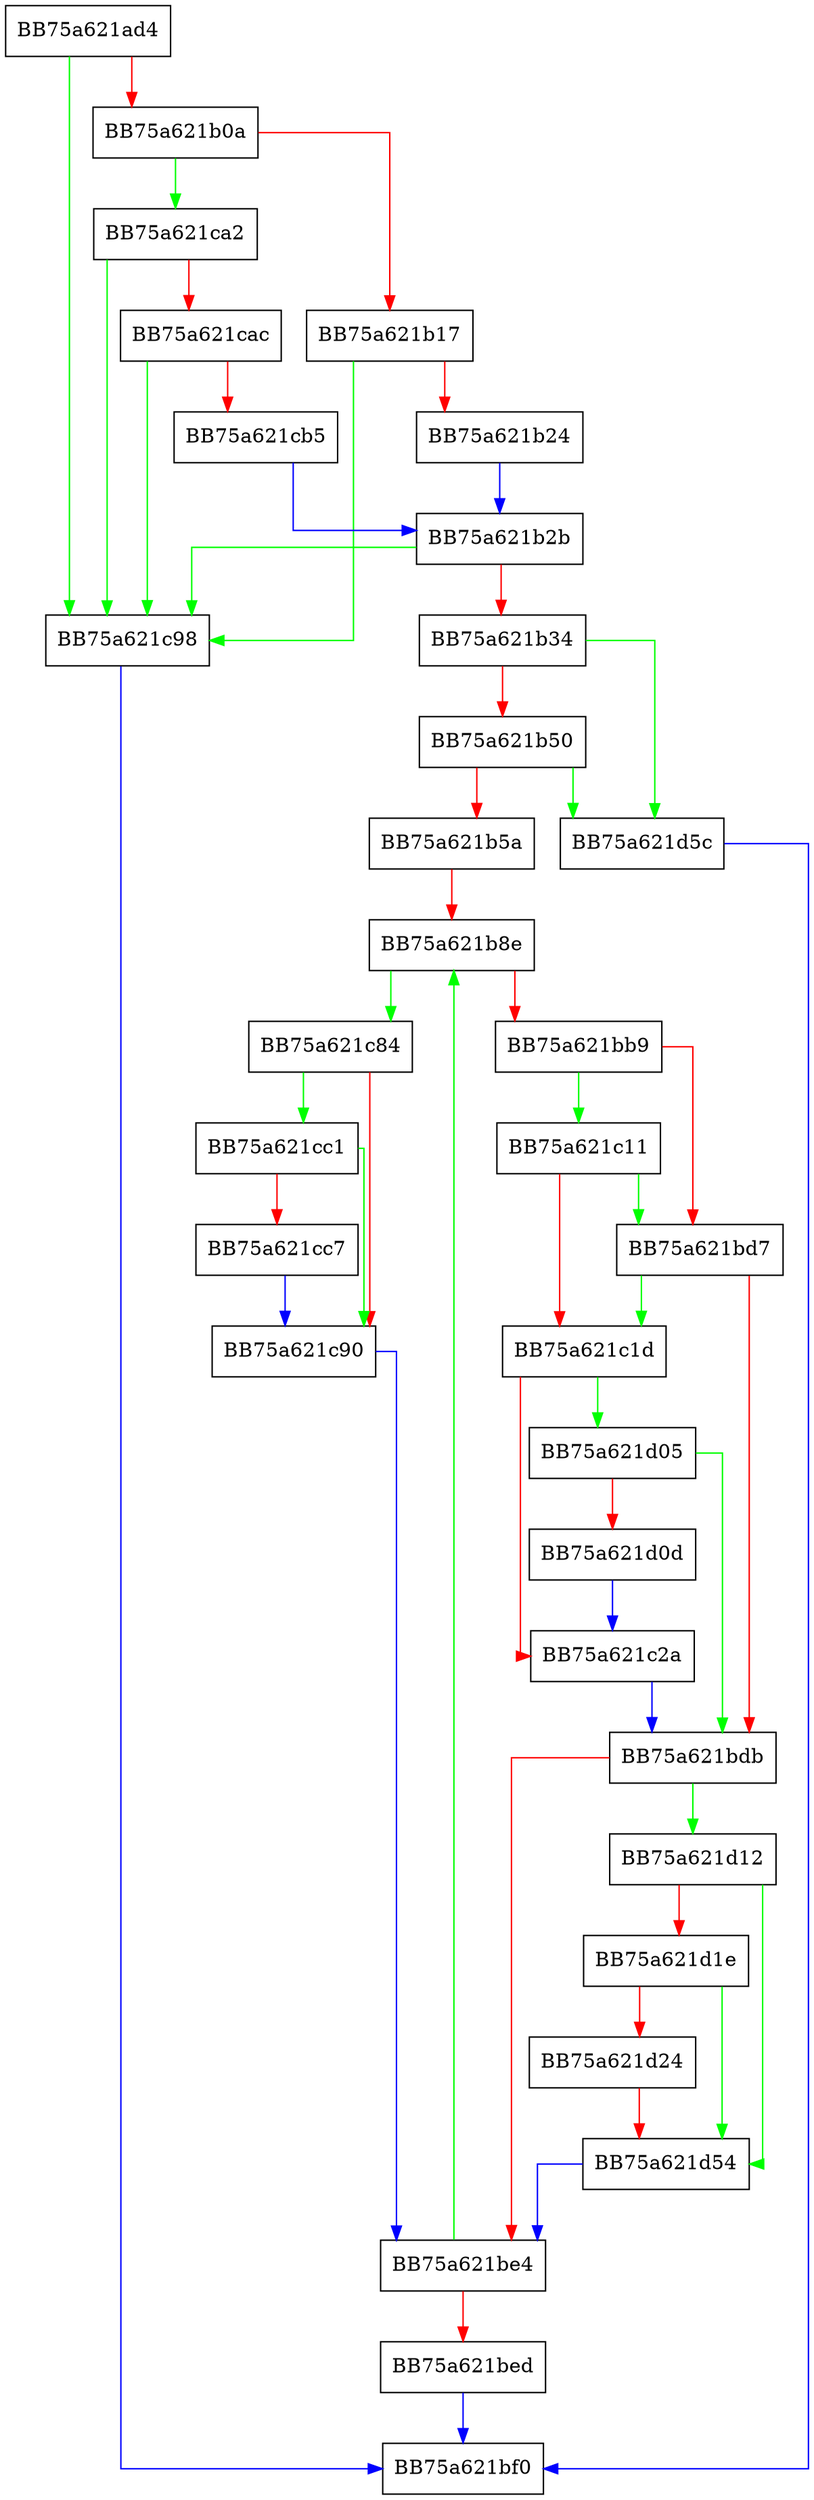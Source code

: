 digraph RemoveFileForAllClassifications {
  node [shape="box"];
  graph [splines=ortho];
  BB75a621ad4 -> BB75a621c98 [color="green"];
  BB75a621ad4 -> BB75a621b0a [color="red"];
  BB75a621b0a -> BB75a621ca2 [color="green"];
  BB75a621b0a -> BB75a621b17 [color="red"];
  BB75a621b17 -> BB75a621c98 [color="green"];
  BB75a621b17 -> BB75a621b24 [color="red"];
  BB75a621b24 -> BB75a621b2b [color="blue"];
  BB75a621b2b -> BB75a621c98 [color="green"];
  BB75a621b2b -> BB75a621b34 [color="red"];
  BB75a621b34 -> BB75a621d5c [color="green"];
  BB75a621b34 -> BB75a621b50 [color="red"];
  BB75a621b50 -> BB75a621d5c [color="green"];
  BB75a621b50 -> BB75a621b5a [color="red"];
  BB75a621b5a -> BB75a621b8e [color="red"];
  BB75a621b8e -> BB75a621c84 [color="green"];
  BB75a621b8e -> BB75a621bb9 [color="red"];
  BB75a621bb9 -> BB75a621c11 [color="green"];
  BB75a621bb9 -> BB75a621bd7 [color="red"];
  BB75a621bd7 -> BB75a621c1d [color="green"];
  BB75a621bd7 -> BB75a621bdb [color="red"];
  BB75a621bdb -> BB75a621d12 [color="green"];
  BB75a621bdb -> BB75a621be4 [color="red"];
  BB75a621be4 -> BB75a621b8e [color="green"];
  BB75a621be4 -> BB75a621bed [color="red"];
  BB75a621bed -> BB75a621bf0 [color="blue"];
  BB75a621c11 -> BB75a621bd7 [color="green"];
  BB75a621c11 -> BB75a621c1d [color="red"];
  BB75a621c1d -> BB75a621d05 [color="green"];
  BB75a621c1d -> BB75a621c2a [color="red"];
  BB75a621c2a -> BB75a621bdb [color="blue"];
  BB75a621c84 -> BB75a621cc1 [color="green"];
  BB75a621c84 -> BB75a621c90 [color="red"];
  BB75a621c90 -> BB75a621be4 [color="blue"];
  BB75a621c98 -> BB75a621bf0 [color="blue"];
  BB75a621ca2 -> BB75a621c98 [color="green"];
  BB75a621ca2 -> BB75a621cac [color="red"];
  BB75a621cac -> BB75a621c98 [color="green"];
  BB75a621cac -> BB75a621cb5 [color="red"];
  BB75a621cb5 -> BB75a621b2b [color="blue"];
  BB75a621cc1 -> BB75a621c90 [color="green"];
  BB75a621cc1 -> BB75a621cc7 [color="red"];
  BB75a621cc7 -> BB75a621c90 [color="blue"];
  BB75a621d05 -> BB75a621bdb [color="green"];
  BB75a621d05 -> BB75a621d0d [color="red"];
  BB75a621d0d -> BB75a621c2a [color="blue"];
  BB75a621d12 -> BB75a621d54 [color="green"];
  BB75a621d12 -> BB75a621d1e [color="red"];
  BB75a621d1e -> BB75a621d54 [color="green"];
  BB75a621d1e -> BB75a621d24 [color="red"];
  BB75a621d24 -> BB75a621d54 [color="red"];
  BB75a621d54 -> BB75a621be4 [color="blue"];
  BB75a621d5c -> BB75a621bf0 [color="blue"];
}